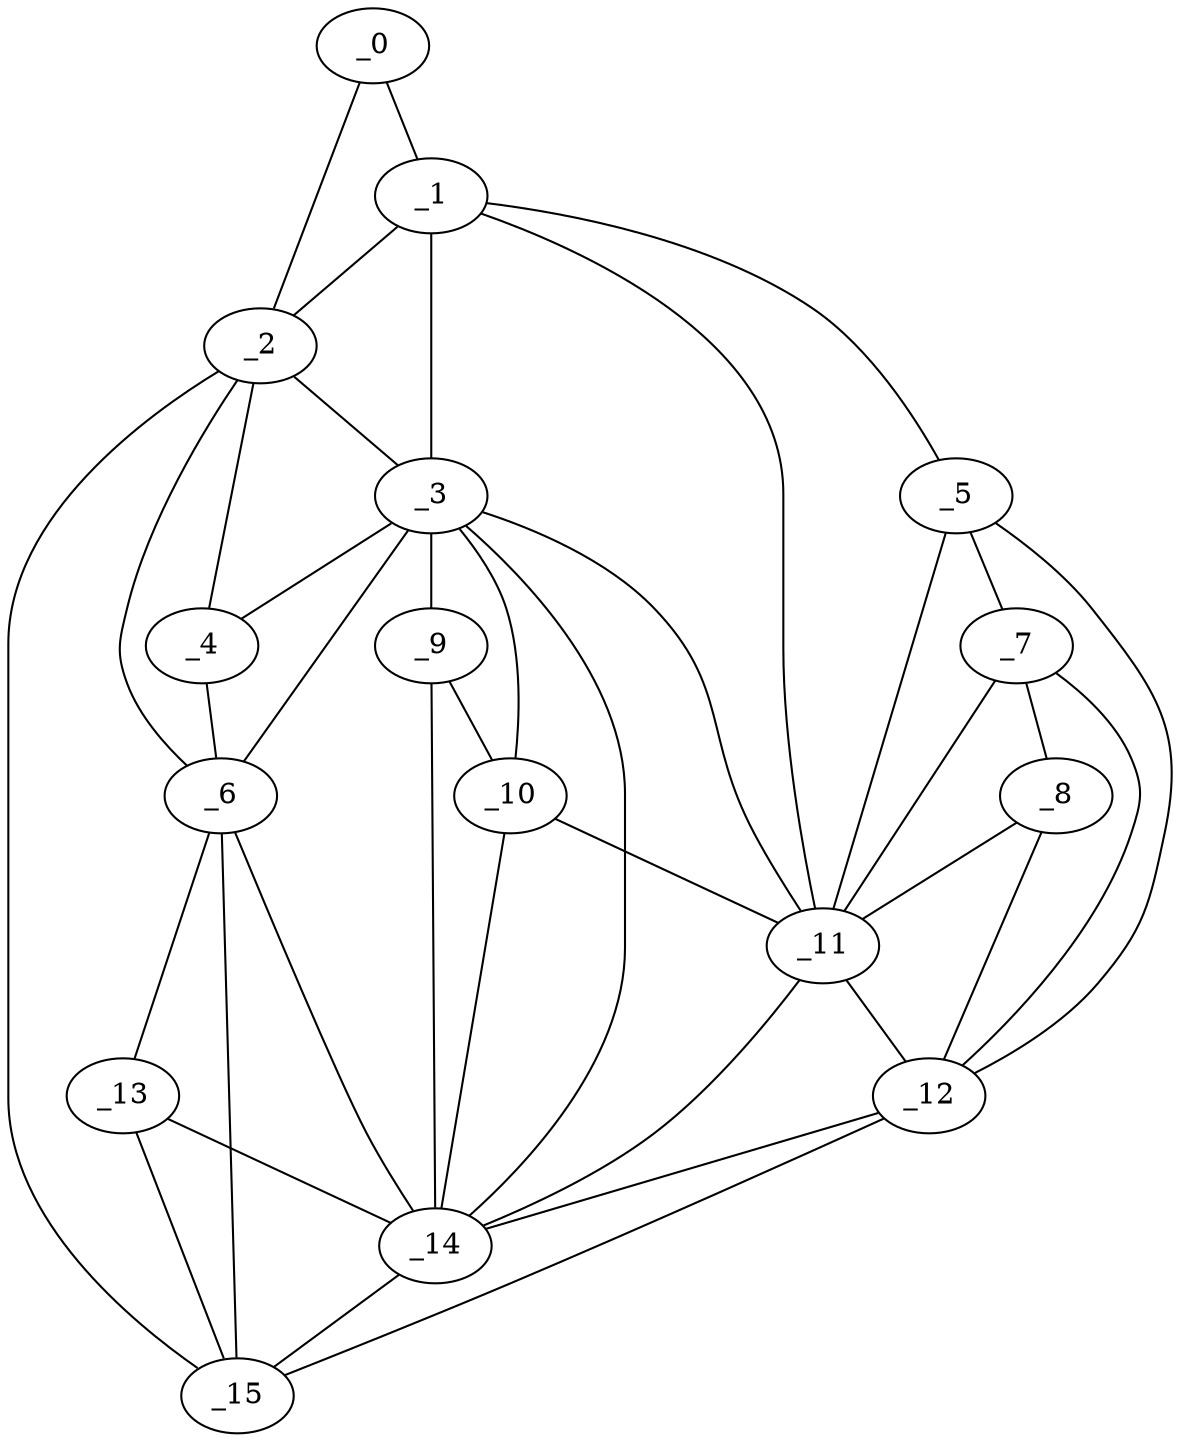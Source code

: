 graph "obj99__135.gxl" {
	_0	 [x=35,
		y=8];
	_1	 [x=36,
		y=14];
	_0 -- _1	 [valence=1];
	_2	 [x=47,
		y=3];
	_0 -- _2	 [valence=1];
	_1 -- _2	 [valence=2];
	_3	 [x=57,
		y=14];
	_1 -- _3	 [valence=2];
	_5	 [x=62,
		y=122];
	_1 -- _5	 [valence=1];
	_11	 [x=93,
		y=64];
	_1 -- _11	 [valence=2];
	_2 -- _3	 [valence=1];
	_4	 [x=61,
		y=11];
	_2 -- _4	 [valence=2];
	_6	 [x=73,
		y=12];
	_2 -- _6	 [valence=2];
	_15	 [x=95,
		y=17];
	_2 -- _15	 [valence=1];
	_3 -- _4	 [valence=1];
	_3 -- _6	 [valence=1];
	_9	 [x=93,
		y=47];
	_3 -- _9	 [valence=1];
	_10	 [x=93,
		y=55];
	_3 -- _10	 [valence=1];
	_3 -- _11	 [valence=1];
	_14	 [x=94,
		y=40];
	_3 -- _14	 [valence=2];
	_4 -- _6	 [valence=2];
	_7	 [x=75,
		y=118];
	_5 -- _7	 [valence=2];
	_5 -- _11	 [valence=2];
	_12	 [x=93,
		y=118];
	_5 -- _12	 [valence=1];
	_13	 [x=94,
		y=25];
	_6 -- _13	 [valence=2];
	_6 -- _14	 [valence=2];
	_6 -- _15	 [valence=1];
	_8	 [x=91,
		y=107];
	_7 -- _8	 [valence=2];
	_7 -- _11	 [valence=1];
	_7 -- _12	 [valence=1];
	_8 -- _11	 [valence=2];
	_8 -- _12	 [valence=1];
	_9 -- _10	 [valence=2];
	_9 -- _14	 [valence=2];
	_10 -- _11	 [valence=2];
	_10 -- _14	 [valence=1];
	_11 -- _12	 [valence=2];
	_11 -- _14	 [valence=2];
	_12 -- _14	 [valence=1];
	_12 -- _15	 [valence=1];
	_13 -- _14	 [valence=1];
	_13 -- _15	 [valence=2];
	_14 -- _15	 [valence=1];
}
